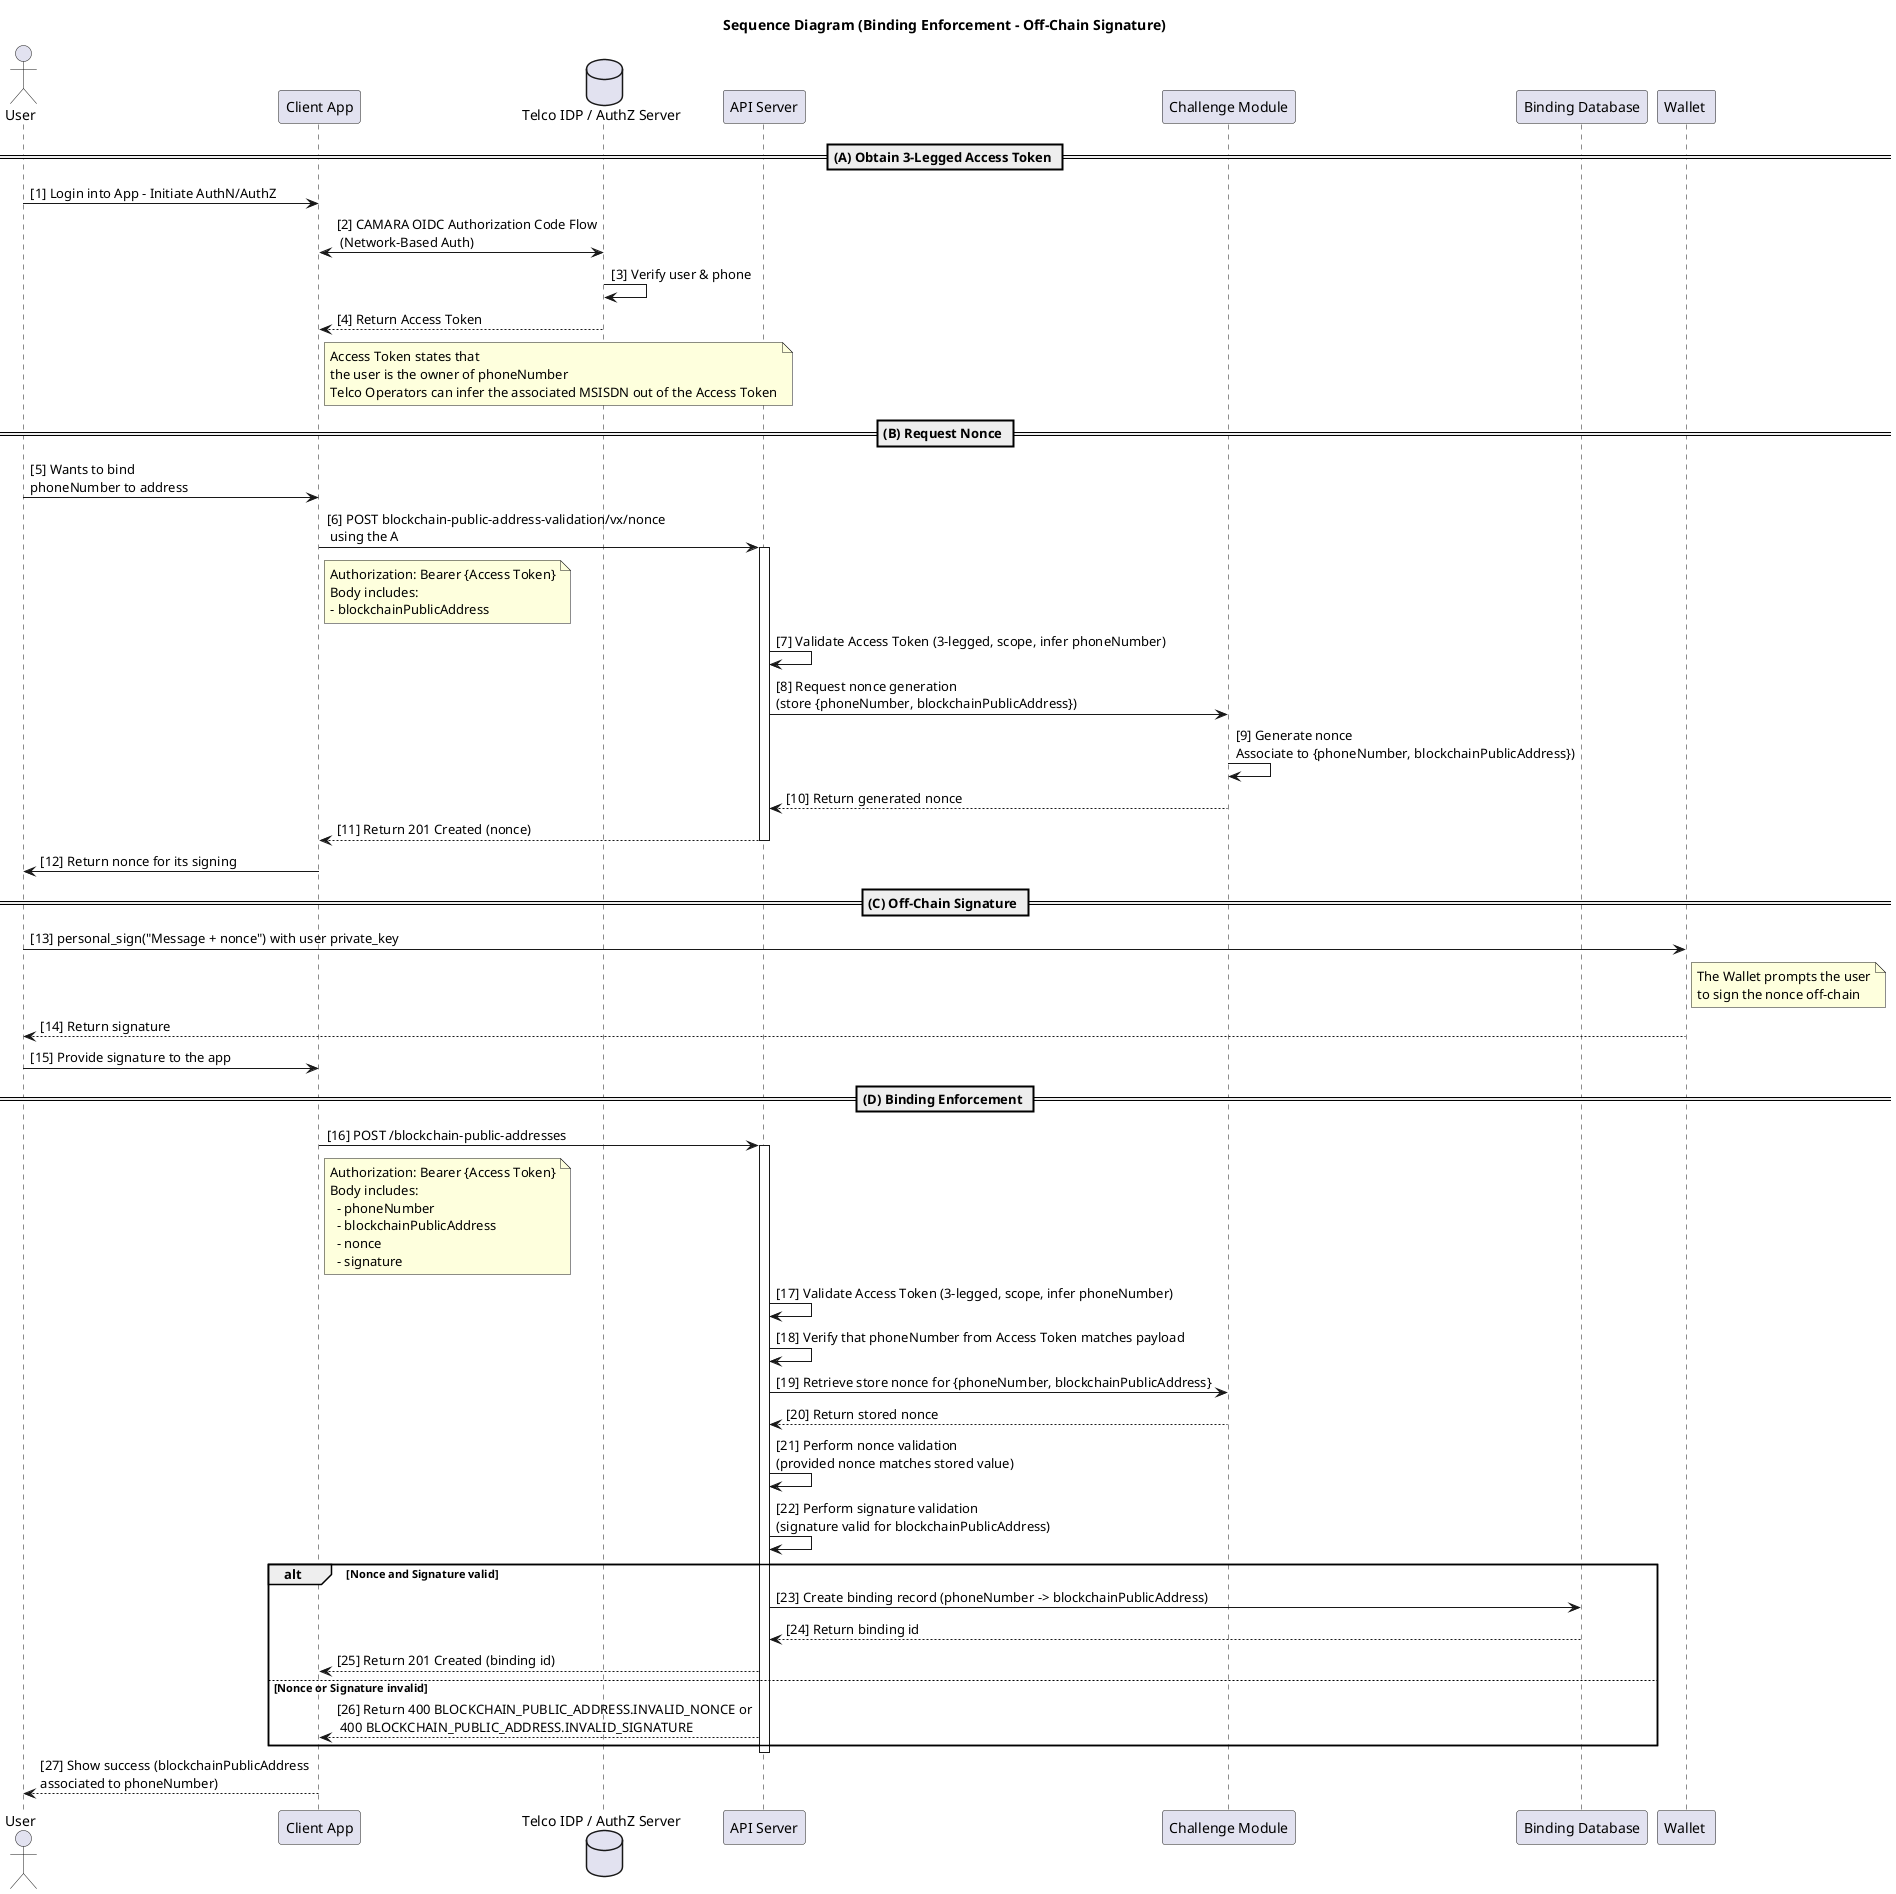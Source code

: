 @startuml

title Sequence Diagram (Binding Enforcement - Off-Chain Signature)

actor User
participant "Client App" as Client
database "Telco IDP / AuthZ Server" as Auth
participant "API Server" as Server
participant "Challenge Module" as CM
participant "Binding Database" as DB
participant "Wallet " as Wallet

== (A) Obtain 3-Legged Access Token ==
User -> Client: [1] Login into App - Initiate AuthN/AuthZ 
Client <-> Auth: [2] CAMARA OIDC Authorization Code Flow\n (Network-Based Auth)
Auth -> Auth: [3] Verify user & phone
Auth --> Client: [4] Return Access Token
note right of Client
  Access Token states that
  the user is the owner of phoneNumber 
  Telco Operators can infer the associated MSISDN out of the Access Token
end note

== (B) Request Nonce ==
User -> Client: [5] Wants to bind \nphoneNumber to address
Client -> Server: [6] POST blockchain-public-address-validation/vx/nonce \n using the A
note right of Client
  Authorization: Bearer {Access Token}
  Body includes:
  - blockchainPublicAddress
end note

activate Server
Server -> Server: [7] Validate Access Token (3-legged, scope, infer phoneNumber)
Server -> CM: [8] Request nonce generation \n(store {phoneNumber, blockchainPublicAddress})
CM -> CM: [9] Generate nonce \nAssociate to {phoneNumber, blockchainPublicAddress})
CM --> Server: [10] Return generated nonce
Server --> Client: [11] Return 201 Created (nonce) 
deactivate Server
Client -> User: [12] Return nonce for its signing

== (C) Off-Chain Signature ==
User -> Wallet: [13] personal_sign("Message + nonce") with user private_key
note right of Wallet
  The Wallet prompts the user
  to sign the nonce off-chain
end note
Wallet --> User: [14] Return signature
User -> Client: [15] Provide signature to the app

== (D) Binding Enforcement ==
Client -> Server: [16] POST /blockchain-public-addresses
note right of Client
  Authorization: Bearer {Access Token}
  Body includes:
    - phoneNumber
    - blockchainPublicAddress
    - nonce
    - signature
end note

activate Server
Server -> Server: [17] Validate Access Token (3-legged, scope, infer phoneNumber)
Server -> Server: [18] Verify that phoneNumber from Access Token matches payload
Server -> CM: [19] Retrieve store nonce for {phoneNumber, blockchainPublicAddress}
CM --> Server: [20] Return stored nonce
Server -> Server: [21] Perform nonce validation \n(provided nonce matches stored value)
Server -> Server: [22] Perform signature validation \n(signature valid for blockchainPublicAddress)

alt Nonce and Signature valid
Server -> DB: [23] Create binding record (phoneNumber -> blockchainPublicAddress)
DB --> Server: [24] Return binding id
Server --> Client: [25] Return 201 Created (binding id)
else Nonce or Signature invalid
Server --> Client: [26] Return 400 BLOCKCHAIN_PUBLIC_ADDRESS.INVALID_NONCE or\n 400 BLOCKCHAIN_PUBLIC_ADDRESS.INVALID_SIGNATURE
end

deactivate Server

Client --> User: [27] Show success (blockchainPublicAddress \nassociated to phoneNumber)

@enduml
